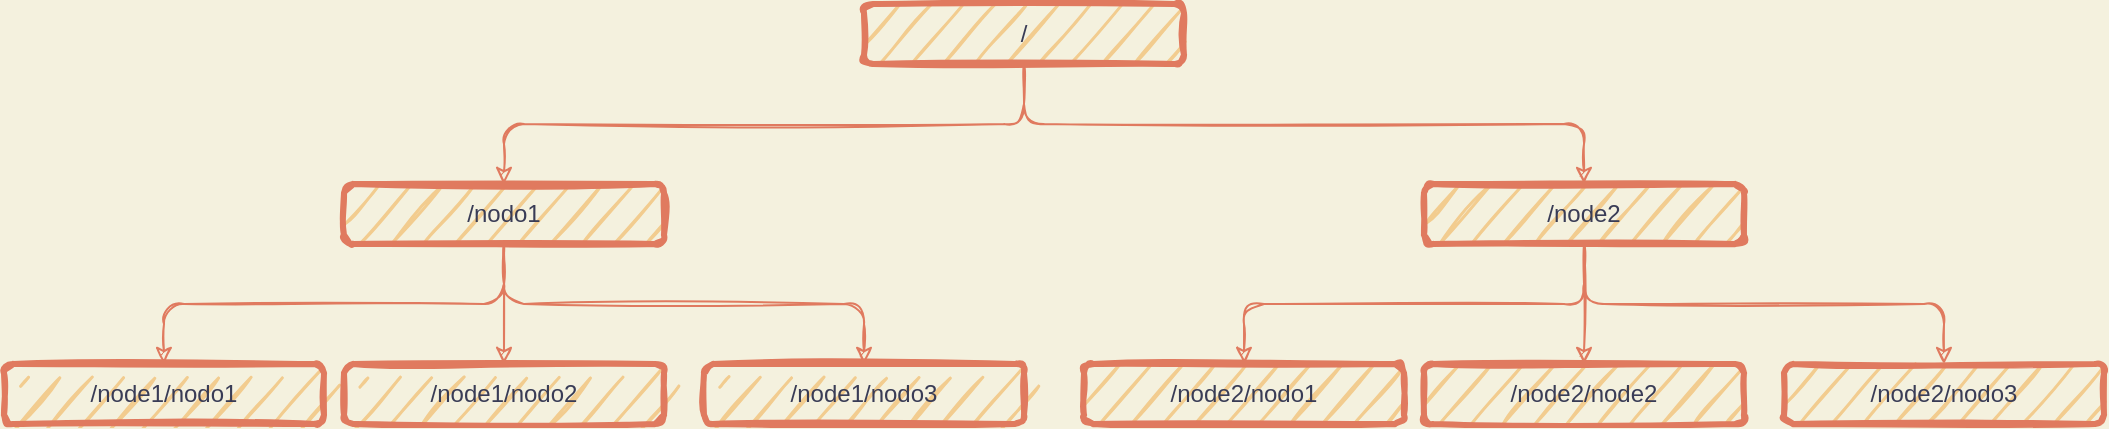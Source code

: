 <mxfile version="13.10.0" type="embed">
    <diagram id="Xejox5ePAC0yCD1Zkd1Z" name="Page-1">
        <mxGraphModel dx="1204" dy="1617" grid="1" gridSize="10" guides="1" tooltips="1" connect="1" arrows="1" fold="1" page="1" pageScale="1" pageWidth="1169" pageHeight="827" background="#F4F1DE" math="0" shadow="0">
            <root>
                <mxCell id="0"/>
                <mxCell id="1" parent="0"/>
                <mxCell id="64" style="edgeStyle=orthogonalEdgeStyle;orthogonalLoop=1;jettySize=auto;html=1;exitX=0.5;exitY=1;exitDx=0;exitDy=0;entryX=0.5;entryY=0;entryDx=0;entryDy=0;sketch=1;labelBackgroundColor=#F4F1DE;strokeColor=#E07A5F;fontColor=#393C56;" edge="1" parent="1" source="62" target="63">
                    <mxGeometry relative="1" as="geometry"/>
                </mxCell>
                <mxCell id="66" style="edgeStyle=orthogonalEdgeStyle;orthogonalLoop=1;jettySize=auto;html=1;exitX=0.5;exitY=1;exitDx=0;exitDy=0;entryX=0.5;entryY=0;entryDx=0;entryDy=0;sketch=1;labelBackgroundColor=#F4F1DE;strokeColor=#E07A5F;fontColor=#393C56;" edge="1" parent="1" source="62" target="65">
                    <mxGeometry relative="1" as="geometry"/>
                </mxCell>
                <mxCell id="62" value="/" style="whiteSpace=wrap;html=1;strokeWidth=3;sketch=1;rounded=1;fillColor=#F2CC8F;strokeColor=#E07A5F;fontColor=#393C56;" vertex="1" parent="1">
                    <mxGeometry x="460" y="-390" width="160" height="30" as="geometry"/>
                </mxCell>
                <mxCell id="70" style="edgeStyle=orthogonalEdgeStyle;orthogonalLoop=1;jettySize=auto;html=1;exitX=0.5;exitY=1;exitDx=0;exitDy=0;entryX=0.5;entryY=0;entryDx=0;entryDy=0;sketch=1;labelBackgroundColor=#F4F1DE;strokeColor=#E07A5F;fontColor=#393C56;" edge="1" parent="1" source="63" target="67">
                    <mxGeometry relative="1" as="geometry"/>
                </mxCell>
                <mxCell id="71" style="edgeStyle=orthogonalEdgeStyle;orthogonalLoop=1;jettySize=auto;html=1;exitX=0.5;exitY=1;exitDx=0;exitDy=0;entryX=0.5;entryY=0;entryDx=0;entryDy=0;sketch=1;labelBackgroundColor=#F4F1DE;strokeColor=#E07A5F;fontColor=#393C56;" edge="1" parent="1" source="63" target="68">
                    <mxGeometry relative="1" as="geometry"/>
                </mxCell>
                <mxCell id="72" style="edgeStyle=orthogonalEdgeStyle;orthogonalLoop=1;jettySize=auto;html=1;exitX=0.5;exitY=1;exitDx=0;exitDy=0;sketch=1;labelBackgroundColor=#F4F1DE;strokeColor=#E07A5F;fontColor=#393C56;" edge="1" parent="1" source="63" target="69">
                    <mxGeometry relative="1" as="geometry"/>
                </mxCell>
                <mxCell id="63" value="/nodo1" style="whiteSpace=wrap;html=1;strokeWidth=3;sketch=1;rounded=1;fillColor=#F2CC8F;strokeColor=#E07A5F;fontColor=#393C56;" vertex="1" parent="1">
                    <mxGeometry x="200" y="-300" width="160" height="30" as="geometry"/>
                </mxCell>
                <mxCell id="76" style="edgeStyle=orthogonalEdgeStyle;orthogonalLoop=1;jettySize=auto;html=1;exitX=0.5;exitY=1;exitDx=0;exitDy=0;sketch=1;labelBackgroundColor=#F4F1DE;strokeColor=#E07A5F;fontColor=#393C56;" edge="1" parent="1" source="65" target="73">
                    <mxGeometry relative="1" as="geometry"/>
                </mxCell>
                <mxCell id="77" style="edgeStyle=orthogonalEdgeStyle;orthogonalLoop=1;jettySize=auto;html=1;exitX=0.5;exitY=1;exitDx=0;exitDy=0;sketch=1;labelBackgroundColor=#F4F1DE;strokeColor=#E07A5F;fontColor=#393C56;" edge="1" parent="1" source="65" target="74">
                    <mxGeometry relative="1" as="geometry"/>
                </mxCell>
                <mxCell id="78" style="edgeStyle=orthogonalEdgeStyle;orthogonalLoop=1;jettySize=auto;html=1;exitX=0.5;exitY=1;exitDx=0;exitDy=0;entryX=0.5;entryY=0;entryDx=0;entryDy=0;sketch=1;labelBackgroundColor=#F4F1DE;strokeColor=#E07A5F;fontColor=#393C56;" edge="1" parent="1" source="65" target="75">
                    <mxGeometry relative="1" as="geometry"/>
                </mxCell>
                <mxCell id="65" value="/node2" style="whiteSpace=wrap;html=1;strokeWidth=3;sketch=1;rounded=1;fillColor=#F2CC8F;strokeColor=#E07A5F;fontColor=#393C56;" vertex="1" parent="1">
                    <mxGeometry x="740" y="-300" width="160" height="30" as="geometry"/>
                </mxCell>
                <mxCell id="67" value="/node1/nodo1" style="whiteSpace=wrap;html=1;strokeWidth=3;sketch=1;rounded=1;fillColor=#F2CC8F;strokeColor=#E07A5F;fontColor=#393C56;" vertex="1" parent="1">
                    <mxGeometry x="30" y="-210" width="160" height="30" as="geometry"/>
                </mxCell>
                <mxCell id="68" value="/node1/nodo2" style="whiteSpace=wrap;html=1;strokeWidth=3;sketch=1;rounded=1;fillColor=#F2CC8F;strokeColor=#E07A5F;fontColor=#393C56;" vertex="1" parent="1">
                    <mxGeometry x="200" y="-210" width="160" height="30" as="geometry"/>
                </mxCell>
                <mxCell id="69" value="/node1/nodo3" style="whiteSpace=wrap;html=1;strokeWidth=3;sketch=1;rounded=1;fillColor=#F2CC8F;strokeColor=#E07A5F;fontColor=#393C56;" vertex="1" parent="1">
                    <mxGeometry x="380" y="-210" width="160" height="30" as="geometry"/>
                </mxCell>
                <mxCell id="73" value="/node2/nodo1" style="whiteSpace=wrap;html=1;strokeWidth=3;sketch=1;rounded=1;fillColor=#F2CC8F;strokeColor=#E07A5F;fontColor=#393C56;" vertex="1" parent="1">
                    <mxGeometry x="570" y="-210" width="160" height="30" as="geometry"/>
                </mxCell>
                <mxCell id="74" value="/node2/node2" style="whiteSpace=wrap;html=1;strokeWidth=3;sketch=1;rounded=1;fillColor=#F2CC8F;strokeColor=#E07A5F;fontColor=#393C56;" vertex="1" parent="1">
                    <mxGeometry x="740" y="-210" width="160" height="30" as="geometry"/>
                </mxCell>
                <mxCell id="75" value="/node2/nodo3" style="whiteSpace=wrap;html=1;strokeWidth=3;sketch=1;rounded=1;fillColor=#F2CC8F;strokeColor=#E07A5F;fontColor=#393C56;" vertex="1" parent="1">
                    <mxGeometry x="920" y="-210" width="160" height="30" as="geometry"/>
                </mxCell>
            </root>
        </mxGraphModel>
    </diagram>
</mxfile>